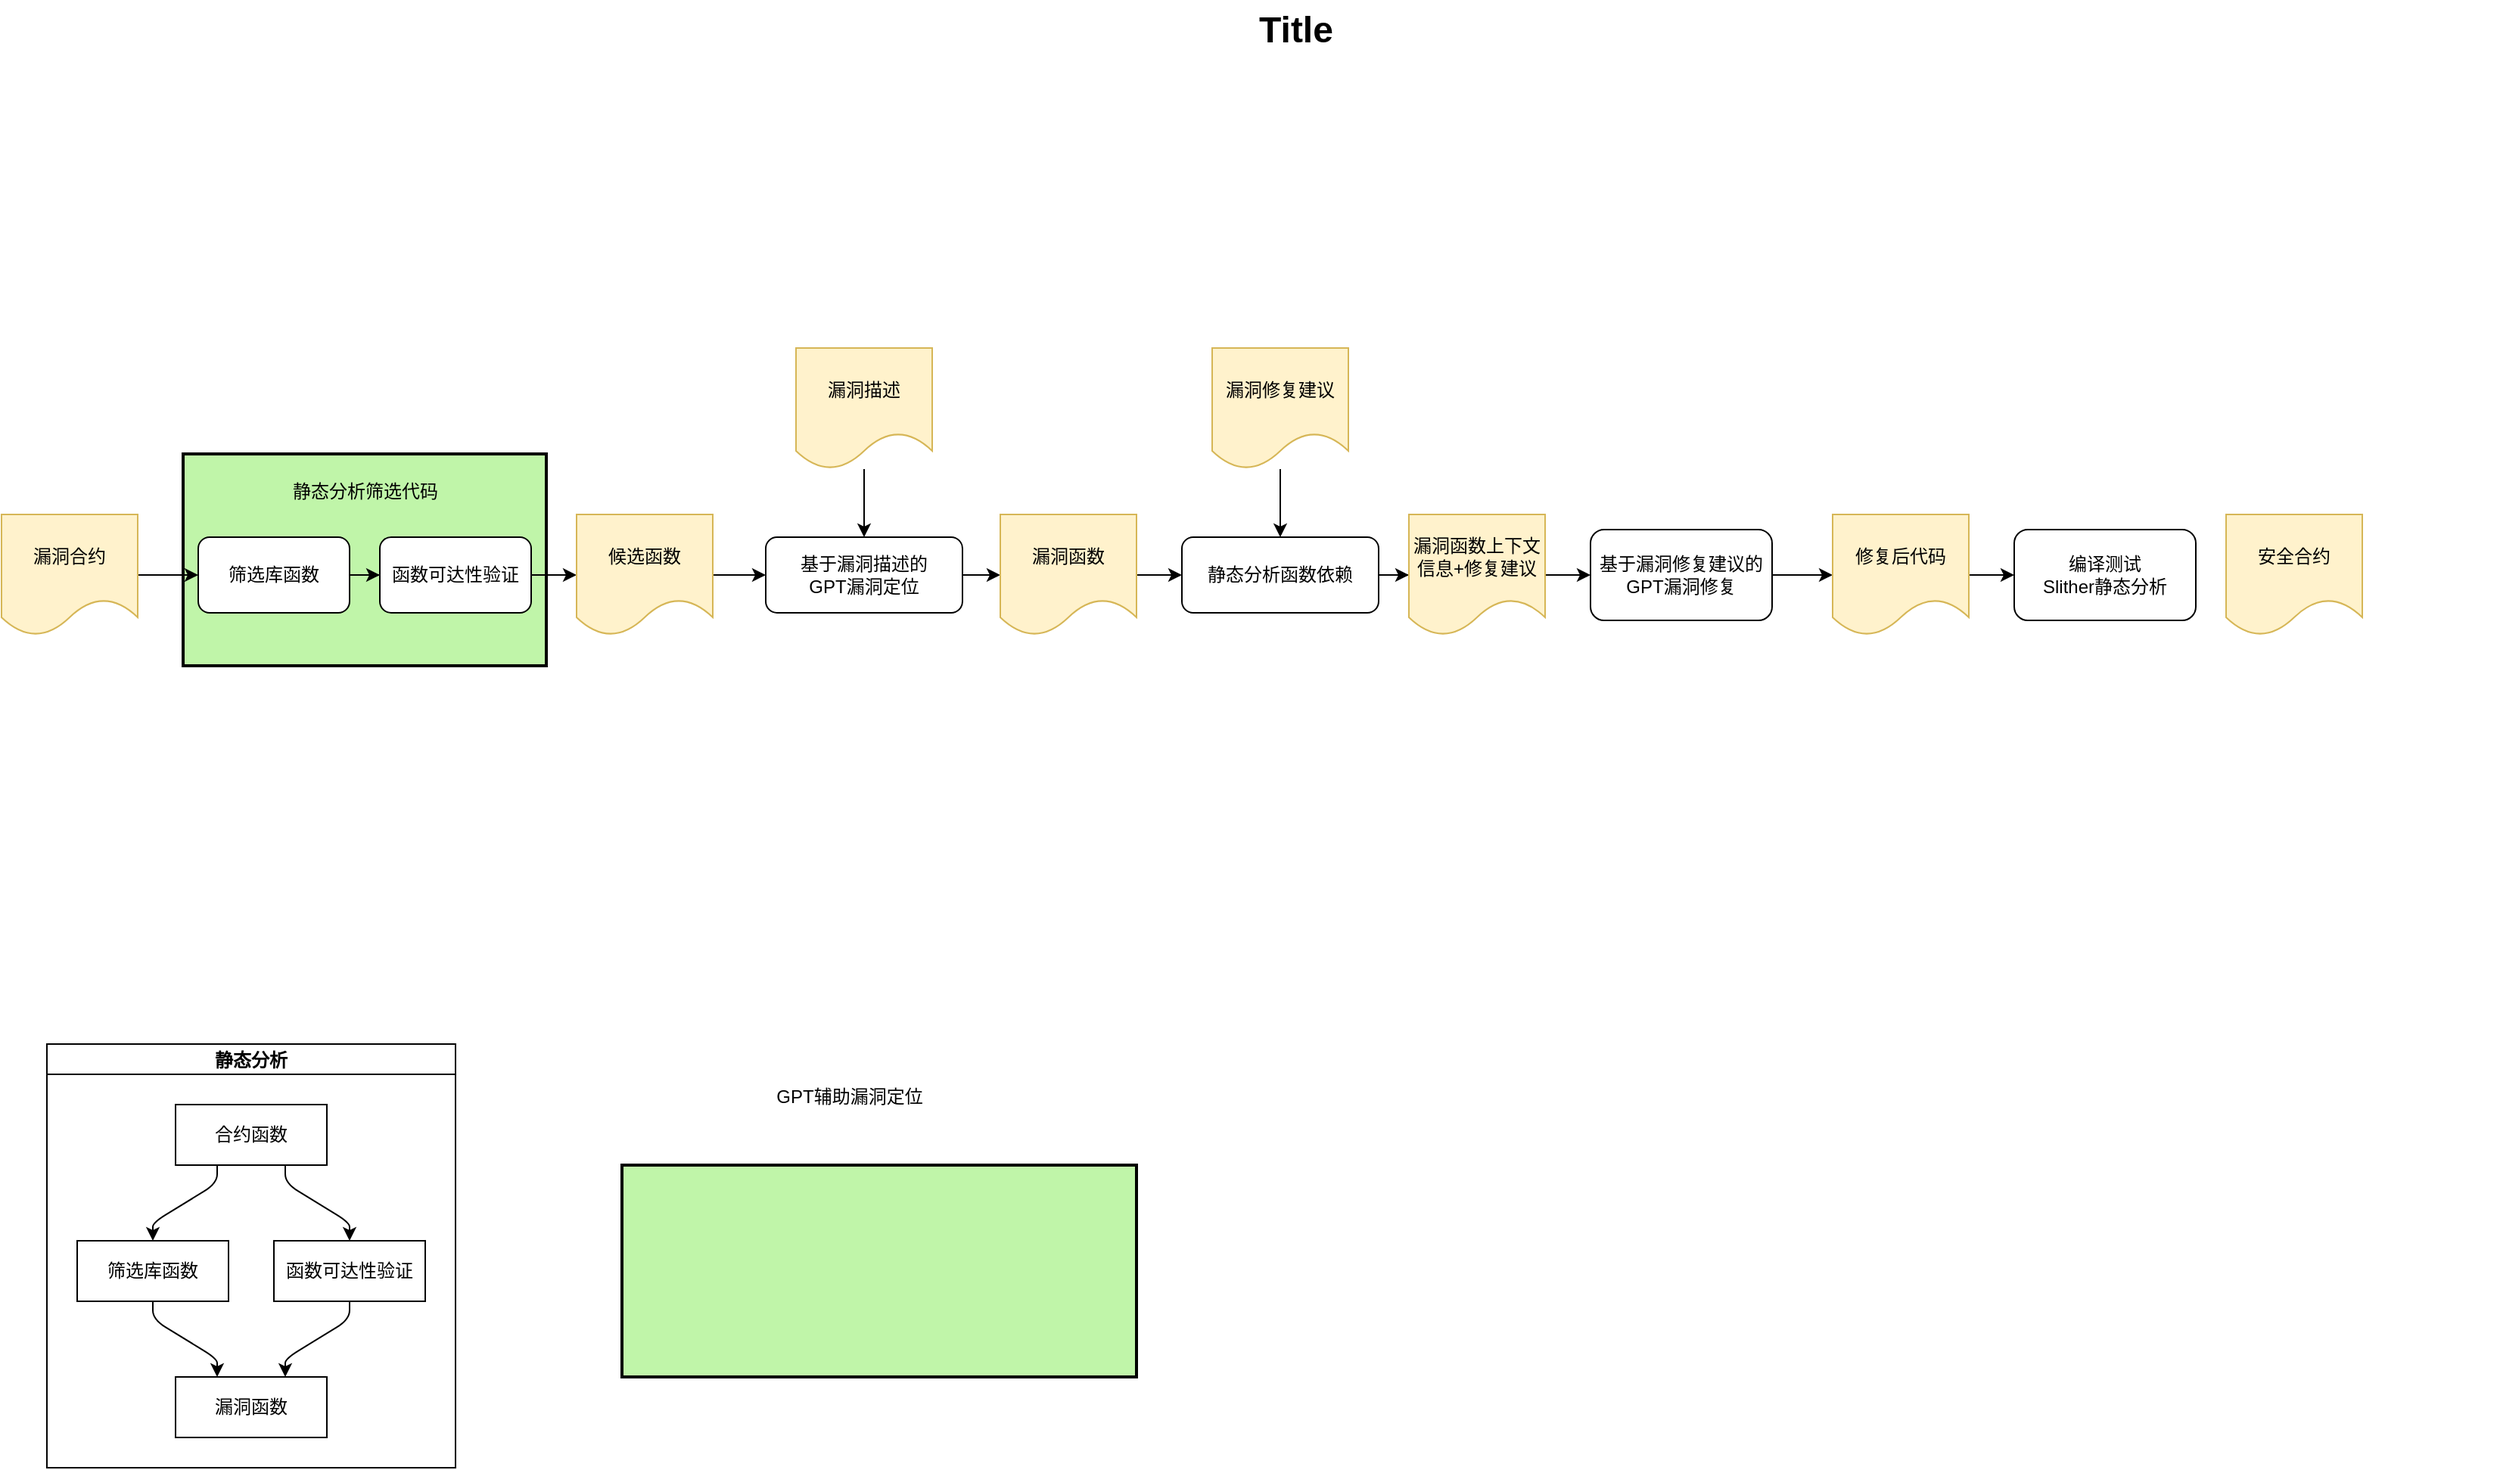 <mxfile version="22.1.7" type="github">
  <diagram name="Page-1" id="74b105a0-9070-1c63-61bc-23e55f88626e">
    <mxGraphModel dx="2026" dy="1119" grid="1" gridSize="10" guides="1" tooltips="1" connect="1" arrows="1" fold="1" page="1" pageScale="1.5" pageWidth="1169" pageHeight="826" background="none" math="0" shadow="0">
      <root>
        <mxCell id="0" style=";html=1;" />
        <mxCell id="1" style=";html=1;" parent="0" />
        <mxCell id="xge9RJX2xyidE2T6I-6I-27" value="" style="strokeWidth=2;dashed=0;align=center;fontSize=8;shape=rect;fillColor=#c0f5a9;verticalLabelPosition=bottom;verticalAlign=top;html=1;" vertex="1" parent="1">
          <mxGeometry x="430" y="810" width="340" height="140" as="geometry" />
        </mxCell>
        <mxCell id="xge9RJX2xyidE2T6I-6I-13" value="" style="strokeWidth=2;dashed=0;align=center;fontSize=8;shape=rect;fillColor=#c0f5a9;verticalLabelPosition=bottom;verticalAlign=top;html=1;" vertex="1" parent="1">
          <mxGeometry x="140" y="340" width="240" height="140" as="geometry" />
        </mxCell>
        <mxCell id="10b056a9c633e61c-30" value="Title" style="text;strokeColor=none;fillColor=none;html=1;fontSize=24;fontStyle=1;verticalAlign=middle;align=center;" parent="1" vertex="1">
          <mxGeometry x="80" y="40" width="1590" height="40" as="geometry" />
        </mxCell>
        <mxCell id="xge9RJX2xyidE2T6I-6I-19" value="" style="edgeStyle=orthogonalEdgeStyle;rounded=0;orthogonalLoop=1;jettySize=auto;html=1;entryX=0;entryY=0.5;entryDx=0;entryDy=0;" edge="1" parent="1" source="xge9RJX2xyidE2T6I-6I-1" target="xge9RJX2xyidE2T6I-6I-18">
          <mxGeometry relative="1" as="geometry" />
        </mxCell>
        <mxCell id="xge9RJX2xyidE2T6I-6I-1" value="漏洞合约" style="shape=document;whiteSpace=wrap;html=1;boundedLbl=1;fillColor=#fff2cc;strokeColor=#d6b656;" vertex="1" parent="1">
          <mxGeometry x="20" y="380" width="90" height="80" as="geometry" />
        </mxCell>
        <mxCell id="xge9RJX2xyidE2T6I-6I-4" value="静态分析" style="swimlane;startSize=20;horizontal=1;childLayout=flowLayout;flowOrientation=north;resizable=0;interRankCellSpacing=50;containerType=tree;fontSize=12;" vertex="1" parent="1">
          <mxGeometry x="50" y="730" width="270" height="280" as="geometry" />
        </mxCell>
        <mxCell id="xge9RJX2xyidE2T6I-6I-5" value="合约函数" style="whiteSpace=wrap;html=1;" vertex="1" parent="xge9RJX2xyidE2T6I-6I-4">
          <mxGeometry x="85" y="40" width="100" height="40" as="geometry" />
        </mxCell>
        <mxCell id="xge9RJX2xyidE2T6I-6I-6" value="筛选库函数" style="whiteSpace=wrap;html=1;" vertex="1" parent="xge9RJX2xyidE2T6I-6I-4">
          <mxGeometry x="20" y="130" width="100" height="40" as="geometry" />
        </mxCell>
        <mxCell id="xge9RJX2xyidE2T6I-6I-7" value="" style="html=1;rounded=1;curved=0;sourcePerimeterSpacing=0;targetPerimeterSpacing=0;startSize=6;endSize=6;noEdgeStyle=1;orthogonal=1;" edge="1" parent="xge9RJX2xyidE2T6I-6I-4" source="xge9RJX2xyidE2T6I-6I-5" target="xge9RJX2xyidE2T6I-6I-6">
          <mxGeometry relative="1" as="geometry">
            <Array as="points">
              <mxPoint x="112.5" y="92" />
              <mxPoint x="70" y="118" />
            </Array>
          </mxGeometry>
        </mxCell>
        <mxCell id="xge9RJX2xyidE2T6I-6I-8" value="函数可达性验证" style="whiteSpace=wrap;html=1;" vertex="1" parent="xge9RJX2xyidE2T6I-6I-4">
          <mxGeometry x="150" y="130" width="100" height="40" as="geometry" />
        </mxCell>
        <mxCell id="xge9RJX2xyidE2T6I-6I-9" value="" style="html=1;rounded=1;curved=0;sourcePerimeterSpacing=0;targetPerimeterSpacing=0;startSize=6;endSize=6;noEdgeStyle=1;orthogonal=1;" edge="1" parent="xge9RJX2xyidE2T6I-6I-4" source="xge9RJX2xyidE2T6I-6I-5" target="xge9RJX2xyidE2T6I-6I-8">
          <mxGeometry relative="1" as="geometry">
            <Array as="points">
              <mxPoint x="157.5" y="92" />
              <mxPoint x="200" y="118" />
            </Array>
          </mxGeometry>
        </mxCell>
        <mxCell id="xge9RJX2xyidE2T6I-6I-10" value="漏洞函数" style="whiteSpace=wrap;html=1;" vertex="1" parent="xge9RJX2xyidE2T6I-6I-4">
          <mxGeometry x="85" y="220" width="100" height="40" as="geometry" />
        </mxCell>
        <mxCell id="xge9RJX2xyidE2T6I-6I-11" value="" style="html=1;rounded=1;curved=0;sourcePerimeterSpacing=0;targetPerimeterSpacing=0;startSize=6;endSize=6;noEdgeStyle=1;orthogonal=1;" edge="1" parent="xge9RJX2xyidE2T6I-6I-4" source="xge9RJX2xyidE2T6I-6I-6" target="xge9RJX2xyidE2T6I-6I-10">
          <mxGeometry relative="1" as="geometry">
            <Array as="points">
              <mxPoint x="70" y="182" />
              <mxPoint x="112.5" y="208" />
            </Array>
          </mxGeometry>
        </mxCell>
        <mxCell id="xge9RJX2xyidE2T6I-6I-12" value="" style="html=1;rounded=1;curved=0;sourcePerimeterSpacing=0;targetPerimeterSpacing=0;startSize=6;endSize=6;noEdgeStyle=1;orthogonal=1;" edge="1" parent="xge9RJX2xyidE2T6I-6I-4" source="xge9RJX2xyidE2T6I-6I-8" target="xge9RJX2xyidE2T6I-6I-10">
          <mxGeometry relative="1" as="geometry">
            <Array as="points">
              <mxPoint x="200" y="182" />
              <mxPoint x="157.5" y="208" />
            </Array>
          </mxGeometry>
        </mxCell>
        <mxCell id="xge9RJX2xyidE2T6I-6I-14" value="静态分析筛选代码" style="text;html=1;align=center;verticalAlign=middle;resizable=0;points=[];autosize=1;strokeColor=none;fillColor=none;" vertex="1" parent="1">
          <mxGeometry x="200" y="350" width="120" height="30" as="geometry" />
        </mxCell>
        <mxCell id="xge9RJX2xyidE2T6I-6I-21" value="" style="edgeStyle=orthogonalEdgeStyle;rounded=0;orthogonalLoop=1;jettySize=auto;html=1;entryX=0;entryY=0.5;entryDx=0;entryDy=0;" edge="1" parent="1" source="xge9RJX2xyidE2T6I-6I-17" target="xge9RJX2xyidE2T6I-6I-24">
          <mxGeometry relative="1" as="geometry">
            <mxPoint x="390" y="420" as="targetPoint" />
          </mxGeometry>
        </mxCell>
        <mxCell id="xge9RJX2xyidE2T6I-6I-17" value="函数可达性验证" style="rounded=1;whiteSpace=wrap;html=1;flipV=1;" vertex="1" parent="1">
          <mxGeometry x="270" y="395" width="100" height="50" as="geometry" />
        </mxCell>
        <mxCell id="xge9RJX2xyidE2T6I-6I-20" value="" style="edgeStyle=orthogonalEdgeStyle;rounded=0;orthogonalLoop=1;jettySize=auto;html=1;" edge="1" parent="1" source="xge9RJX2xyidE2T6I-6I-18" target="xge9RJX2xyidE2T6I-6I-17">
          <mxGeometry relative="1" as="geometry" />
        </mxCell>
        <mxCell id="xge9RJX2xyidE2T6I-6I-18" value="筛选库函数" style="rounded=1;whiteSpace=wrap;html=1;flipV=1;" vertex="1" parent="1">
          <mxGeometry x="150" y="395" width="100" height="50" as="geometry" />
        </mxCell>
        <mxCell id="xge9RJX2xyidE2T6I-6I-37" value="" style="edgeStyle=orthogonalEdgeStyle;rounded=0;orthogonalLoop=1;jettySize=auto;html=1;" edge="1" parent="1" source="xge9RJX2xyidE2T6I-6I-24" target="xge9RJX2xyidE2T6I-6I-33">
          <mxGeometry relative="1" as="geometry" />
        </mxCell>
        <mxCell id="xge9RJX2xyidE2T6I-6I-24" value="候选函数" style="shape=document;whiteSpace=wrap;html=1;boundedLbl=1;fillColor=#fff2cc;strokeColor=#d6b656;" vertex="1" parent="1">
          <mxGeometry x="400" y="380" width="90" height="80" as="geometry" />
        </mxCell>
        <mxCell id="xge9RJX2xyidE2T6I-6I-28" value="GPT辅助漏洞定位" style="text;html=1;align=center;verticalAlign=middle;resizable=0;points=[];autosize=1;strokeColor=none;fillColor=none;" vertex="1" parent="1">
          <mxGeometry x="520" y="750" width="120" height="30" as="geometry" />
        </mxCell>
        <mxCell id="xge9RJX2xyidE2T6I-6I-41" style="edgeStyle=orthogonalEdgeStyle;rounded=0;orthogonalLoop=1;jettySize=auto;html=1;exitX=1;exitY=0.5;exitDx=0;exitDy=0;" edge="1" parent="1" source="xge9RJX2xyidE2T6I-6I-33" target="xge9RJX2xyidE2T6I-6I-39">
          <mxGeometry relative="1" as="geometry" />
        </mxCell>
        <mxCell id="xge9RJX2xyidE2T6I-6I-33" value="基于漏洞描述的&lt;br&gt;GPT漏洞定位" style="rounded=1;whiteSpace=wrap;html=1;flipV=1;" vertex="1" parent="1">
          <mxGeometry x="525" y="395" width="130" height="50" as="geometry" />
        </mxCell>
        <mxCell id="xge9RJX2xyidE2T6I-6I-45" value="" style="edgeStyle=orthogonalEdgeStyle;rounded=0;orthogonalLoop=1;jettySize=auto;html=1;" edge="1" parent="1" source="xge9RJX2xyidE2T6I-6I-38" target="xge9RJX2xyidE2T6I-6I-44">
          <mxGeometry relative="1" as="geometry" />
        </mxCell>
        <mxCell id="xge9RJX2xyidE2T6I-6I-38" value="静态分析函数依赖" style="rounded=1;whiteSpace=wrap;html=1;flipV=1;" vertex="1" parent="1">
          <mxGeometry x="800" y="395" width="130" height="50" as="geometry" />
        </mxCell>
        <mxCell id="xge9RJX2xyidE2T6I-6I-42" value="" style="edgeStyle=orthogonalEdgeStyle;rounded=0;orthogonalLoop=1;jettySize=auto;html=1;" edge="1" parent="1" source="xge9RJX2xyidE2T6I-6I-39" target="xge9RJX2xyidE2T6I-6I-38">
          <mxGeometry relative="1" as="geometry" />
        </mxCell>
        <mxCell id="xge9RJX2xyidE2T6I-6I-39" value="漏洞函数" style="shape=document;whiteSpace=wrap;html=1;boundedLbl=1;fillColor=#fff2cc;strokeColor=#d6b656;" vertex="1" parent="1">
          <mxGeometry x="680" y="380" width="90" height="80" as="geometry" />
        </mxCell>
        <mxCell id="xge9RJX2xyidE2T6I-6I-53" value="" style="edgeStyle=orthogonalEdgeStyle;rounded=0;orthogonalLoop=1;jettySize=auto;html=1;" edge="1" parent="1" source="xge9RJX2xyidE2T6I-6I-44" target="xge9RJX2xyidE2T6I-6I-52">
          <mxGeometry relative="1" as="geometry" />
        </mxCell>
        <mxCell id="xge9RJX2xyidE2T6I-6I-44" value="漏洞函数上下文信息+修复建议" style="shape=document;whiteSpace=wrap;html=1;boundedLbl=1;fillColor=#fff2cc;strokeColor=#d6b656;" vertex="1" parent="1">
          <mxGeometry x="950" y="380" width="90" height="80" as="geometry" />
        </mxCell>
        <mxCell id="xge9RJX2xyidE2T6I-6I-49" value="" style="edgeStyle=orthogonalEdgeStyle;rounded=0;orthogonalLoop=1;jettySize=auto;html=1;" edge="1" parent="1" source="xge9RJX2xyidE2T6I-6I-48" target="xge9RJX2xyidE2T6I-6I-33">
          <mxGeometry relative="1" as="geometry" />
        </mxCell>
        <mxCell id="xge9RJX2xyidE2T6I-6I-48" value="漏洞描述" style="shape=document;whiteSpace=wrap;html=1;boundedLbl=1;fillColor=#fff2cc;strokeColor=#d6b656;" vertex="1" parent="1">
          <mxGeometry x="545" y="270" width="90" height="80" as="geometry" />
        </mxCell>
        <mxCell id="xge9RJX2xyidE2T6I-6I-51" value="" style="edgeStyle=orthogonalEdgeStyle;rounded=0;orthogonalLoop=1;jettySize=auto;html=1;" edge="1" parent="1" source="xge9RJX2xyidE2T6I-6I-50" target="xge9RJX2xyidE2T6I-6I-38">
          <mxGeometry relative="1" as="geometry" />
        </mxCell>
        <mxCell id="xge9RJX2xyidE2T6I-6I-50" value="漏洞修复建议" style="shape=document;whiteSpace=wrap;html=1;boundedLbl=1;fillColor=#fff2cc;strokeColor=#d6b656;" vertex="1" parent="1">
          <mxGeometry x="820" y="270" width="90" height="80" as="geometry" />
        </mxCell>
        <mxCell id="xge9RJX2xyidE2T6I-6I-55" value="" style="edgeStyle=orthogonalEdgeStyle;rounded=0;orthogonalLoop=1;jettySize=auto;html=1;entryX=0;entryY=0.5;entryDx=0;entryDy=0;" edge="1" parent="1" source="xge9RJX2xyidE2T6I-6I-52" target="xge9RJX2xyidE2T6I-6I-56">
          <mxGeometry relative="1" as="geometry">
            <mxPoint x="1230" y="420" as="targetPoint" />
          </mxGeometry>
        </mxCell>
        <mxCell id="xge9RJX2xyidE2T6I-6I-52" value="基于漏洞修复建议的GPT漏洞修复" style="rounded=1;whiteSpace=wrap;html=1;" vertex="1" parent="1">
          <mxGeometry x="1070" y="390" width="120" height="60" as="geometry" />
        </mxCell>
        <mxCell id="xge9RJX2xyidE2T6I-6I-58" value="" style="edgeStyle=orthogonalEdgeStyle;rounded=0;orthogonalLoop=1;jettySize=auto;html=1;" edge="1" parent="1" source="xge9RJX2xyidE2T6I-6I-56" target="xge9RJX2xyidE2T6I-6I-57">
          <mxGeometry relative="1" as="geometry" />
        </mxCell>
        <mxCell id="xge9RJX2xyidE2T6I-6I-56" value="修复后代码" style="shape=document;whiteSpace=wrap;html=1;boundedLbl=1;fillColor=#fff2cc;strokeColor=#d6b656;" vertex="1" parent="1">
          <mxGeometry x="1230" y="380" width="90" height="80" as="geometry" />
        </mxCell>
        <mxCell id="xge9RJX2xyidE2T6I-6I-57" value="编译测试&lt;br&gt;Slither静态分析" style="rounded=1;whiteSpace=wrap;html=1;" vertex="1" parent="1">
          <mxGeometry x="1350" y="390" width="120" height="60" as="geometry" />
        </mxCell>
        <mxCell id="xge9RJX2xyidE2T6I-6I-59" value="安全合约" style="shape=document;whiteSpace=wrap;html=1;boundedLbl=1;fillColor=#fff2cc;strokeColor=#d6b656;" vertex="1" parent="1">
          <mxGeometry x="1490" y="380" width="90" height="80" as="geometry" />
        </mxCell>
      </root>
    </mxGraphModel>
  </diagram>
</mxfile>

